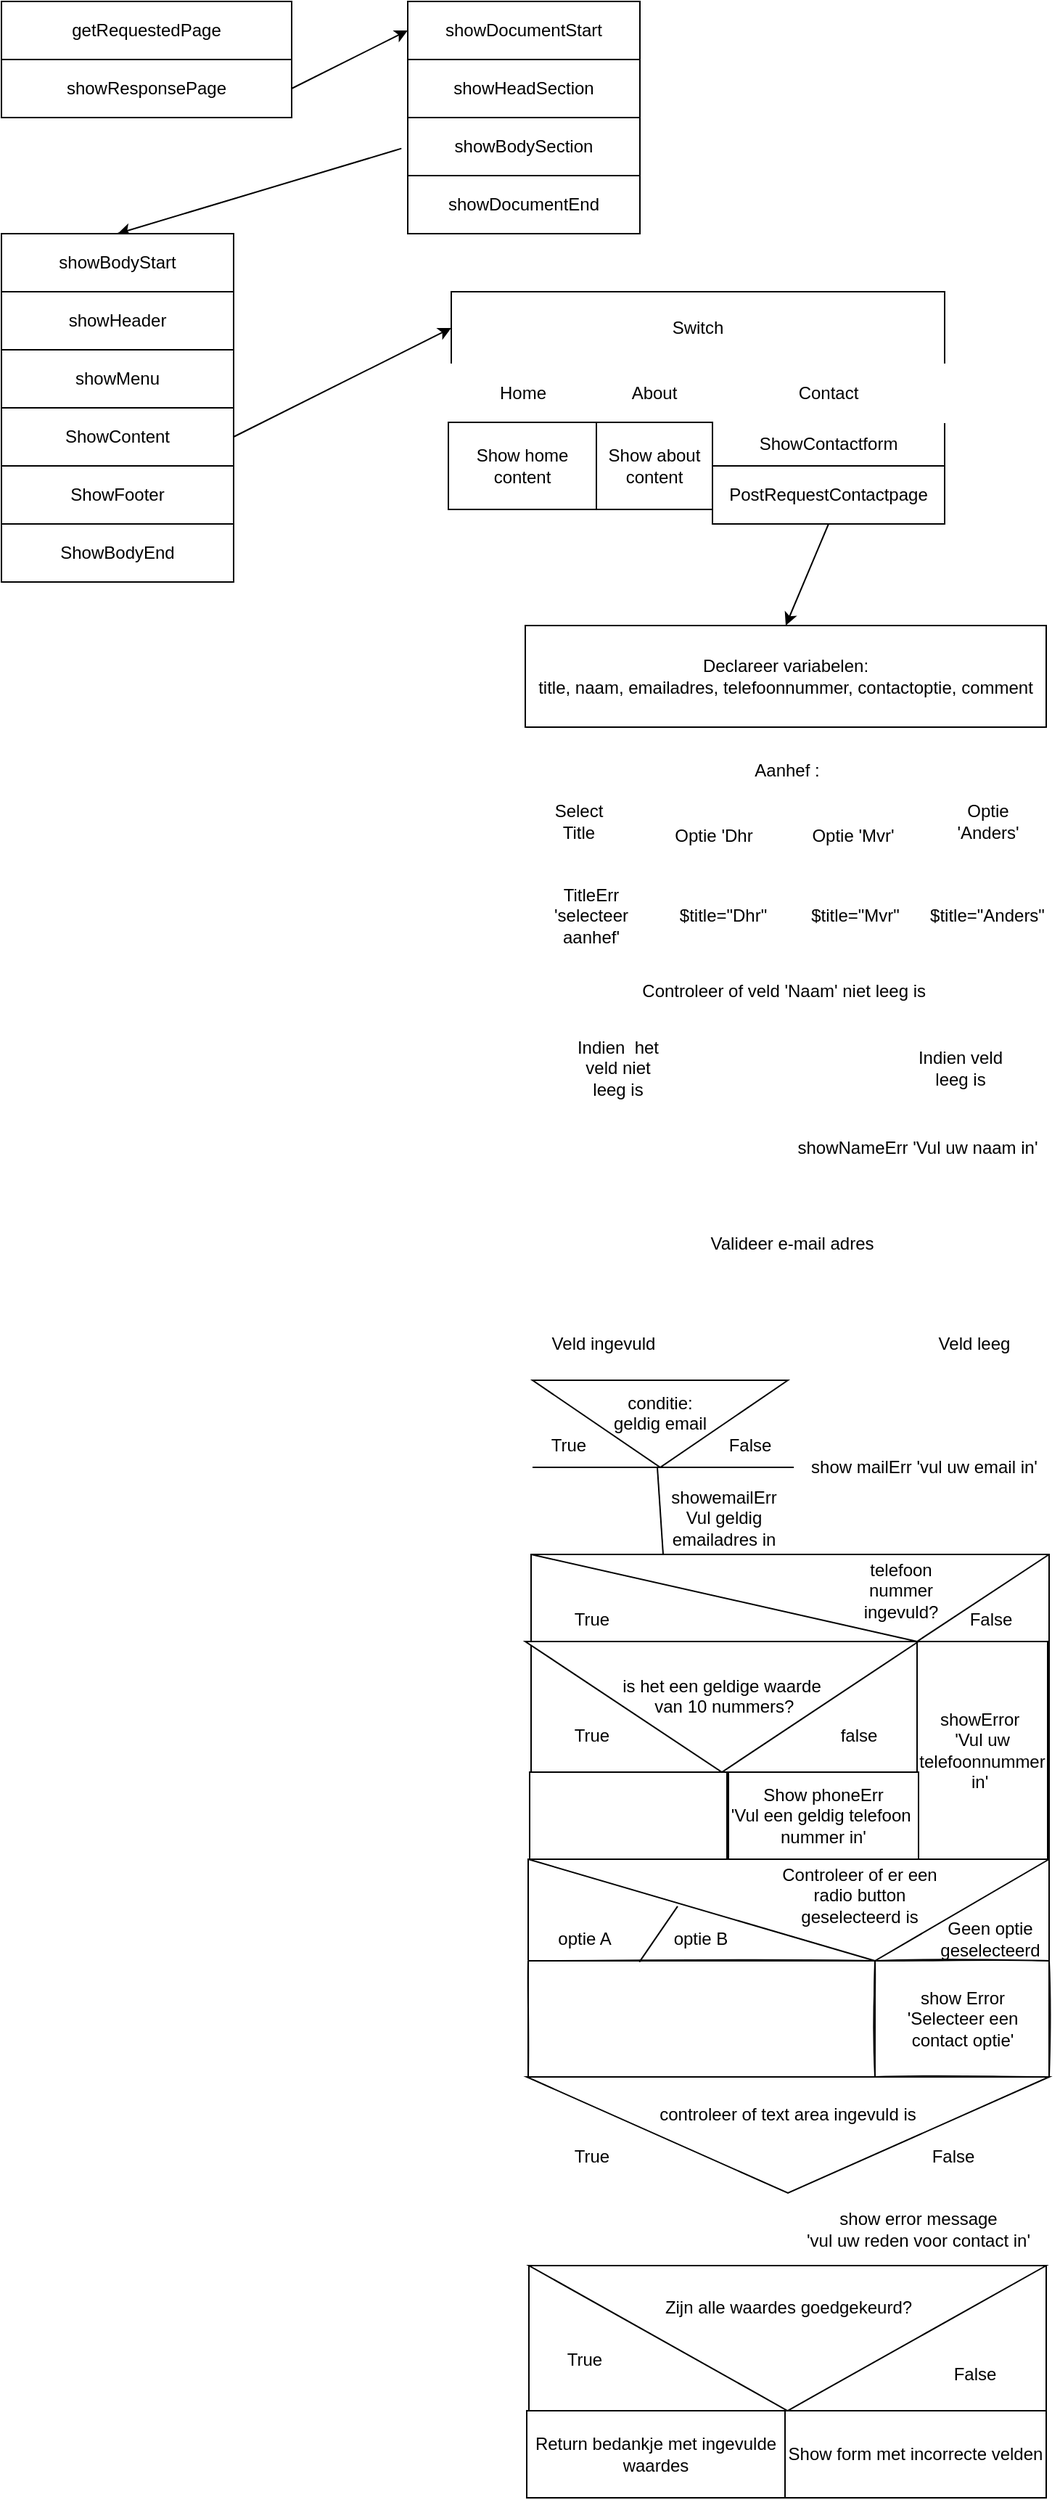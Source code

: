 <mxfile>
    <diagram id="DZi1uJbbmgiSh4G_eWgV" name="Page-1">
        <mxGraphModel dx="832" dy="576" grid="1" gridSize="10" guides="1" tooltips="1" connect="1" arrows="1" fold="1" page="1" pageScale="1" pageWidth="850" pageHeight="1100" math="0" shadow="0">
            <root>
                <mxCell id="0"/>
                <mxCell id="1" parent="0"/>
                <mxCell id="2" value="getRequestedPage" style="rounded=0;whiteSpace=wrap;html=1;" parent="1" vertex="1">
                    <mxGeometry x="40" y="40" width="200" height="40" as="geometry"/>
                </mxCell>
                <mxCell id="3" value="showResponsePage" style="rounded=0;whiteSpace=wrap;html=1;" parent="1" vertex="1">
                    <mxGeometry x="40" y="80" width="200" height="40" as="geometry"/>
                </mxCell>
                <mxCell id="4" value="" style="endArrow=classic;html=1;exitX=1;exitY=0.5;exitDx=0;exitDy=0;entryX=0;entryY=0.5;entryDx=0;entryDy=0;" parent="1" source="3" target="5" edge="1">
                    <mxGeometry width="50" height="50" relative="1" as="geometry">
                        <mxPoint x="360" y="320" as="sourcePoint"/>
                        <mxPoint x="360" y="60" as="targetPoint"/>
                    </mxGeometry>
                </mxCell>
                <mxCell id="5" value="showDocumentStart" style="rounded=0;whiteSpace=wrap;html=1;" parent="1" vertex="1">
                    <mxGeometry x="320" y="40" width="160" height="40" as="geometry"/>
                </mxCell>
                <mxCell id="6" value="showHeadSection" style="rounded=0;whiteSpace=wrap;html=1;" parent="1" vertex="1">
                    <mxGeometry x="320" y="80" width="160" height="40" as="geometry"/>
                </mxCell>
                <mxCell id="7" value="showBodySection" style="rounded=0;whiteSpace=wrap;html=1;" parent="1" vertex="1">
                    <mxGeometry x="320" y="120" width="160" height="40" as="geometry"/>
                </mxCell>
                <mxCell id="8" value="showDocumentEnd" style="rounded=0;whiteSpace=wrap;html=1;" parent="1" vertex="1">
                    <mxGeometry x="320" y="160" width="160" height="40" as="geometry"/>
                </mxCell>
                <mxCell id="9" value="" style="endArrow=classic;html=1;entryX=0.5;entryY=0;entryDx=0;entryDy=0;" parent="1" target="10" edge="1">
                    <mxGeometry width="50" height="50" relative="1" as="geometry">
                        <mxPoint x="120" y="200" as="sourcePoint"/>
                        <mxPoint x="410" y="270" as="targetPoint"/>
                        <Array as="points">
                            <mxPoint x="320" y="140"/>
                        </Array>
                    </mxGeometry>
                </mxCell>
                <mxCell id="10" value="showBodyStart" style="rounded=0;whiteSpace=wrap;html=1;" parent="1" vertex="1">
                    <mxGeometry x="40" y="200" width="160" height="40" as="geometry"/>
                </mxCell>
                <mxCell id="11" value="showHeader" style="rounded=0;whiteSpace=wrap;html=1;" parent="1" vertex="1">
                    <mxGeometry x="40" y="240" width="160" height="40" as="geometry"/>
                </mxCell>
                <mxCell id="12" value="showMenu" style="rounded=0;whiteSpace=wrap;html=1;" parent="1" vertex="1">
                    <mxGeometry x="40" y="280" width="160" height="40" as="geometry"/>
                </mxCell>
                <mxCell id="13" value="ShowContent" style="rounded=0;whiteSpace=wrap;html=1;" parent="1" vertex="1">
                    <mxGeometry x="40" y="320" width="160" height="40" as="geometry"/>
                </mxCell>
                <mxCell id="14" value="ShowFooter" style="rounded=0;whiteSpace=wrap;html=1;" parent="1" vertex="1">
                    <mxGeometry x="40" y="360" width="160" height="40" as="geometry"/>
                </mxCell>
                <mxCell id="15" value="ShowBodyEnd" style="rounded=0;whiteSpace=wrap;html=1;" parent="1" vertex="1">
                    <mxGeometry x="40" y="400" width="160" height="40" as="geometry"/>
                </mxCell>
                <mxCell id="16" value="" style="endArrow=classic;html=1;exitX=1;exitY=0.5;exitDx=0;exitDy=0;entryX=0;entryY=0.5;entryDx=0;entryDy=0;" parent="1" source="13" target="17" edge="1">
                    <mxGeometry width="50" height="50" relative="1" as="geometry">
                        <mxPoint x="360" y="320" as="sourcePoint"/>
                        <mxPoint x="410" y="270" as="targetPoint"/>
                    </mxGeometry>
                </mxCell>
                <mxCell id="17" value="Switch" style="rounded=0;whiteSpace=wrap;html=1;" parent="1" vertex="1">
                    <mxGeometry x="350" y="240" width="340" height="50" as="geometry"/>
                </mxCell>
                <mxCell id="34" value="ShowContactform" style="rounded=0;whiteSpace=wrap;html=1;" parent="1" vertex="1">
                    <mxGeometry x="530" y="330" width="160" height="30" as="geometry"/>
                </mxCell>
                <mxCell id="35" value="PostRequestContactpage" style="rounded=0;whiteSpace=wrap;html=1;" parent="1" vertex="1">
                    <mxGeometry x="530" y="360" width="160" height="40" as="geometry"/>
                </mxCell>
                <mxCell id="36" value="" style="endArrow=classic;html=1;exitX=0.5;exitY=1;exitDx=0;exitDy=0;entryX=0.5;entryY=0;entryDx=0;entryDy=0;" parent="1" source="35" target="206" edge="1">
                    <mxGeometry width="50" height="50" relative="1" as="geometry">
                        <mxPoint x="641.25" y="461" as="sourcePoint"/>
                        <mxPoint x="520" y="460" as="targetPoint"/>
                    </mxGeometry>
                </mxCell>
                <mxCell id="75" value="" style="html=1;labelBorderColor=default;align=center;verticalAlign=middle;whiteSpace=wrap;strokeColor=#FFFFFF;" parent="1" vertex="1">
                    <mxGeometry x="404" y="540" width="360" height="100" as="geometry"/>
                </mxCell>
                <mxCell id="77" value="Optie 'Dhr" style="text;strokeColor=#FFFFFF;align=center;fillColor=none;html=1;verticalAlign=middle;whiteSpace=wrap;rounded=0;labelBorderColor=none;opacity=0;" parent="1" vertex="1">
                    <mxGeometry x="501" y="600" width="60" height="30" as="geometry"/>
                </mxCell>
                <mxCell id="78" value="Optie 'Mvr'" style="text;strokeColor=#FFFFFF;align=center;fillColor=none;html=1;verticalAlign=middle;whiteSpace=wrap;rounded=0;labelBorderColor=none;opacity=0;" parent="1" vertex="1">
                    <mxGeometry x="597" y="600" width="60" height="30" as="geometry"/>
                </mxCell>
                <mxCell id="79" value="" style="edgeStyle=none;html=1;strokeColor=#FFFFFF;" parent="1" target="82" edge="1">
                    <mxGeometry relative="1" as="geometry">
                        <mxPoint x="581.312" y="700" as="sourcePoint"/>
                    </mxGeometry>
                </mxCell>
                <mxCell id="81" value="" style="rounded=0;whiteSpace=wrap;html=1;labelBorderColor=default;strokeColor=#FFFFFF;" parent="1" vertex="1">
                    <mxGeometry x="401" y="700" width="361" height="100" as="geometry"/>
                </mxCell>
                <mxCell id="82" value="&lt;font style=&quot;font-size: 12px;&quot;&gt;Controleer of veld&lt;/font&gt;&amp;nbsp;'Naam' niet leeg is&amp;nbsp;&lt;br&gt;" style="triangle;whiteSpace=wrap;html=1;labelBorderColor=none;strokeColor=#FFFFFF;direction=south;spacingTop=-57;" parent="1" vertex="1">
                    <mxGeometry x="401" y="700" width="360" height="100" as="geometry"/>
                </mxCell>
                <mxCell id="83" value="Indien&amp;nbsp; het veld niet leeg is" style="text;strokeColor=#FFFFFF;align=center;fillColor=none;html=1;verticalAlign=middle;whiteSpace=wrap;rounded=0;labelBorderColor=none;fontSize=12;opacity=0;" parent="1" vertex="1">
                    <mxGeometry x="429" y="757.5" width="72" height="35" as="geometry"/>
                </mxCell>
                <mxCell id="84" value="Indien veld leeg is" style="text;strokeColor=#FFFFFF;align=center;fillColor=none;html=1;verticalAlign=middle;whiteSpace=wrap;rounded=0;labelBorderColor=none;fontSize=12;opacity=0;" parent="1" vertex="1">
                    <mxGeometry x="661" y="750" width="80" height="50" as="geometry"/>
                </mxCell>
                <mxCell id="85" value="" style="rounded=0;whiteSpace=wrap;html=1;labelBorderColor=none;strokeColor=#FFFFFF;fontSize=12;" parent="1" vertex="1">
                    <mxGeometry x="401" y="800" width="181" height="60" as="geometry"/>
                </mxCell>
                <mxCell id="87" value="" style="rounded=0;whiteSpace=wrap;html=1;labelBorderColor=default;strokeColor=#FFFFFF;fontSize=12;" parent="1" vertex="1">
                    <mxGeometry x="407" y="860" width="361" height="130" as="geometry"/>
                </mxCell>
                <mxCell id="88" value="Valideer e-mail adres" style="triangle;whiteSpace=wrap;html=1;labelBorderColor=none;strokeColor=#FFFFFF;fontSize=12;direction=south;spacingTop=-59;" parent="1" vertex="1">
                    <mxGeometry x="405" y="860" width="360" height="130" as="geometry"/>
                </mxCell>
                <mxCell id="89" value="Veld ingevuld" style="text;strokeColor=#FFFFFF;align=center;fillColor=none;html=1;verticalAlign=middle;whiteSpace=wrap;rounded=0;labelBorderColor=none;fontSize=12;opacity=0;" parent="1" vertex="1">
                    <mxGeometry x="406" y="940" width="98" height="50" as="geometry"/>
                </mxCell>
                <mxCell id="90" value="Veld leeg" style="text;strokeColor=#FFFFFF;align=center;fillColor=none;html=1;verticalAlign=middle;whiteSpace=wrap;rounded=0;labelBorderColor=none;fontSize=12;opacity=0;" parent="1" vertex="1">
                    <mxGeometry x="654" y="940" width="113" height="50" as="geometry"/>
                </mxCell>
                <mxCell id="91" value="" style="rounded=0;whiteSpace=wrap;html=1;labelBorderColor=none;strokeColor=#FFFFFF;fontSize=12;" parent="1" vertex="1">
                    <mxGeometry x="406" y="990" width="180" height="120" as="geometry"/>
                </mxCell>
                <mxCell id="92" value="show mailErr 'vul uw email in'" style="rounded=0;whiteSpace=wrap;html=1;labelBorderColor=none;strokeColor=#FFFFFF;fontSize=12;" parent="1" vertex="1">
                    <mxGeometry x="586" y="990" width="180" height="120" as="geometry"/>
                </mxCell>
                <mxCell id="95" value="Bevat 10 getallen" style="text;strokeColor=#FFFFFF;align=center;fillColor=none;html=1;verticalAlign=middle;whiteSpace=wrap;rounded=0;labelBorderColor=none;fontSize=12;opacity=0;" parent="1" vertex="1">
                    <mxGeometry x="405" y="1290" width="60" height="30" as="geometry"/>
                </mxCell>
                <mxCell id="104" value="" style="rounded=0;whiteSpace=wrap;html=1;labelBorderColor=none;strokeColor=#FFFFFF;fontSize=12;" parent="1" vertex="1">
                    <mxGeometry x="403" y="1470" width="360" height="80" as="geometry"/>
                </mxCell>
                <mxCell id="105" value="" style="rounded=0;whiteSpace=wrap;html=1;labelBorderColor=none;strokeColor=#FFFFFF;fontSize=12;" parent="1" vertex="1">
                    <mxGeometry x="403" y="1550" width="360" height="50" as="geometry"/>
                </mxCell>
                <mxCell id="107" value="" style="rounded=0;whiteSpace=wrap;html=1;strokeColor=#FFFFFF;" parent="1" vertex="1">
                    <mxGeometry x="403" y="1550" width="179" height="50" as="geometry"/>
                </mxCell>
                <mxCell id="117" value="Aanhef :" style="triangle;whiteSpace=wrap;html=1;strokeColor=#FFFFFF;direction=south;" parent="1" vertex="1">
                    <mxGeometry x="404" y="540" width="355" height="60" as="geometry"/>
                </mxCell>
                <mxCell id="122" value="" style="endArrow=none;html=1;strokeColor=#FFFFFF;entryX=0.5;entryY=1;entryDx=0;entryDy=0;" parent="1" target="117" edge="1">
                    <mxGeometry width="50" height="50" relative="1" as="geometry">
                        <mxPoint x="492" y="640" as="sourcePoint"/>
                        <mxPoint x="622" y="670" as="targetPoint"/>
                    </mxGeometry>
                </mxCell>
                <mxCell id="123" value="" style="endArrow=none;html=1;strokeColor=#FFFFFF;entryX=1;entryY=0.5;entryDx=0;entryDy=0;" parent="1" target="117" edge="1">
                    <mxGeometry width="50" height="50" relative="1" as="geometry">
                        <mxPoint x="582" y="640" as="sourcePoint"/>
                        <mxPoint x="622" y="670" as="targetPoint"/>
                    </mxGeometry>
                </mxCell>
                <mxCell id="124" value="" style="endArrow=none;html=1;strokeColor=#FFFFFF;entryX=0.5;entryY=0;entryDx=0;entryDy=0;exitX=0.75;exitY=1;exitDx=0;exitDy=0;" parent="1" source="75" target="117" edge="1">
                    <mxGeometry width="50" height="50" relative="1" as="geometry">
                        <mxPoint x="572" y="720" as="sourcePoint"/>
                        <mxPoint x="622" y="670" as="targetPoint"/>
                    </mxGeometry>
                </mxCell>
                <mxCell id="125" value="TitleErr&lt;br&gt;'selecteer aanhef'" style="rounded=0;whiteSpace=wrap;html=1;strokeColor=#FFFFFF;" parent="1" vertex="1">
                    <mxGeometry x="401" y="640" width="91" height="60" as="geometry"/>
                </mxCell>
                <mxCell id="126" value="$title=&quot;Dhr&quot;" style="rounded=0;whiteSpace=wrap;html=1;strokeColor=#FFFFFF;" parent="1" vertex="1">
                    <mxGeometry x="492" y="640" width="91" height="60" as="geometry"/>
                </mxCell>
                <mxCell id="127" value="$title=&quot;Mvr&quot;" style="rounded=0;whiteSpace=wrap;html=1;strokeColor=#FFFFFF;" parent="1" vertex="1">
                    <mxGeometry x="583" y="640" width="91" height="60" as="geometry"/>
                </mxCell>
                <mxCell id="128" value="$title=&quot;Anders&quot;" style="rounded=0;whiteSpace=wrap;html=1;strokeColor=#FFFFFF;" parent="1" vertex="1">
                    <mxGeometry x="674" y="640" width="91" height="60" as="geometry"/>
                </mxCell>
                <mxCell id="129" value="Select&lt;br&gt;Title" style="text;strokeColor=none;align=center;fillColor=none;html=1;verticalAlign=middle;whiteSpace=wrap;rounded=0;opacity=0;" parent="1" vertex="1">
                    <mxGeometry x="408" y="590" width="60" height="30" as="geometry"/>
                </mxCell>
                <mxCell id="130" value="Optie&lt;br&gt;'Anders'" style="text;strokeColor=none;align=center;fillColor=none;html=1;verticalAlign=middle;whiteSpace=wrap;rounded=0;opacity=0;" parent="1" vertex="1">
                    <mxGeometry x="689.5" y="590" width="60" height="30" as="geometry"/>
                </mxCell>
                <mxCell id="131" value="showNameErr 'Vul uw naam in'" style="rounded=0;whiteSpace=wrap;html=1;strokeColor=#FFFFFF;" parent="1" vertex="1">
                    <mxGeometry x="581" y="800" width="181" height="60" as="geometry"/>
                </mxCell>
                <mxCell id="133" value="Home" style="rounded=0;whiteSpace=wrap;html=1;strokeColor=#FFFFFF;" parent="1" vertex="1">
                    <mxGeometry x="349" y="290" width="101" height="40" as="geometry"/>
                </mxCell>
                <mxCell id="134" value="About" style="rounded=0;whiteSpace=wrap;html=1;strokeColor=#FFFFFF;" parent="1" vertex="1">
                    <mxGeometry x="450" y="290" width="80" height="40" as="geometry"/>
                </mxCell>
                <mxCell id="135" value="Contact" style="rounded=0;whiteSpace=wrap;html=1;strokeColor=#FFFFFF;" parent="1" vertex="1">
                    <mxGeometry x="530" y="290" width="160" height="40" as="geometry"/>
                </mxCell>
                <mxCell id="139" value="conditie:&lt;br&gt;geldig email&lt;br&gt;&lt;br&gt;" style="triangle;whiteSpace=wrap;html=1;direction=south;" parent="1" vertex="1">
                    <mxGeometry x="406" y="990" width="176" height="60" as="geometry"/>
                </mxCell>
                <mxCell id="144" value="" style="endArrow=none;html=1;exitX=0;exitY=0.5;exitDx=0;exitDy=0;entryX=1;entryY=0.5;entryDx=0;entryDy=0;" parent="1" source="91" target="91" edge="1">
                    <mxGeometry width="50" height="50" relative="1" as="geometry">
                        <mxPoint x="572" y="1000" as="sourcePoint"/>
                        <mxPoint x="622" y="950" as="targetPoint"/>
                    </mxGeometry>
                </mxCell>
                <mxCell id="145" value="True" style="text;strokeColor=none;align=center;fillColor=none;html=1;verticalAlign=middle;whiteSpace=wrap;rounded=0;opacity=0;" parent="1" vertex="1">
                    <mxGeometry x="401" y="1020" width="60" height="30" as="geometry"/>
                </mxCell>
                <mxCell id="146" value="False" style="text;strokeColor=none;align=center;fillColor=none;html=1;verticalAlign=middle;whiteSpace=wrap;rounded=0;opacity=0;" parent="1" vertex="1">
                    <mxGeometry x="526" y="1020" width="60" height="30" as="geometry"/>
                </mxCell>
                <mxCell id="148" value="" style="endArrow=none;html=1;entryX=0.5;entryY=1;entryDx=0;entryDy=0;" parent="1" target="91" edge="1">
                    <mxGeometry width="50" height="50" relative="1" as="geometry">
                        <mxPoint x="492" y="1050" as="sourcePoint"/>
                        <mxPoint x="492" y="1090" as="targetPoint"/>
                    </mxGeometry>
                </mxCell>
                <mxCell id="150" value="showemailErr&lt;br&gt;Vul geldig emailadres in" style="text;strokeColor=none;align=center;fillColor=none;html=1;verticalAlign=middle;whiteSpace=wrap;rounded=0;opacity=0;" parent="1" vertex="1">
                    <mxGeometry x="507.5" y="1070" width="60" height="30" as="geometry"/>
                </mxCell>
                <mxCell id="151" value="" style="rounded=0;whiteSpace=wrap;html=1;" parent="1" vertex="1">
                    <mxGeometry x="405" y="1110" width="357" height="210" as="geometry"/>
                </mxCell>
                <mxCell id="155" value="showError&amp;nbsp;&lt;br&gt;'Vul uw telefoonnummer in'&amp;nbsp;" style="rounded=0;whiteSpace=wrap;html=1;" parent="1" vertex="1">
                    <mxGeometry x="671" y="1170" width="90" height="150" as="geometry"/>
                </mxCell>
                <mxCell id="156" value="True" style="text;strokeColor=none;align=center;fillColor=none;html=1;verticalAlign=middle;whiteSpace=wrap;rounded=0;opacity=0;" parent="1" vertex="1">
                    <mxGeometry x="416.5" y="1140" width="60" height="30" as="geometry"/>
                </mxCell>
                <mxCell id="157" value="False" style="text;strokeColor=none;align=center;fillColor=none;html=1;verticalAlign=middle;whiteSpace=wrap;rounded=0;opacity=0;" parent="1" vertex="1">
                    <mxGeometry x="692" y="1140" width="60" height="30" as="geometry"/>
                </mxCell>
                <mxCell id="158" value="" style="endArrow=none;html=1;exitX=0;exitY=0;exitDx=0;exitDy=0;entryX=0;entryY=0;entryDx=0;entryDy=0;" parent="1" source="151" target="155" edge="1">
                    <mxGeometry width="50" height="50" relative="1" as="geometry">
                        <mxPoint x="552" y="1370" as="sourcePoint"/>
                        <mxPoint x="602" y="1320" as="targetPoint"/>
                    </mxGeometry>
                </mxCell>
                <mxCell id="159" value="" style="endArrow=none;html=1;exitX=0;exitY=0;exitDx=0;exitDy=0;entryX=1;entryY=0;entryDx=0;entryDy=0;" parent="1" source="155" target="151" edge="1">
                    <mxGeometry width="50" height="50" relative="1" as="geometry">
                        <mxPoint x="552" y="1370" as="sourcePoint"/>
                        <mxPoint x="602" y="1320" as="targetPoint"/>
                    </mxGeometry>
                </mxCell>
                <mxCell id="160" value="telefoon nummer ingevuld?" style="text;strokeColor=none;align=center;fillColor=none;html=1;verticalAlign=middle;whiteSpace=wrap;rounded=0;opacity=0;" parent="1" vertex="1">
                    <mxGeometry x="629.5" y="1120" width="60" height="30" as="geometry"/>
                </mxCell>
                <mxCell id="163" value="is het een geldige waarde&lt;br&gt;&amp;nbsp;van 10 nummers?&lt;br&gt;&lt;br&gt;" style="triangle;whiteSpace=wrap;html=1;direction=south;" parent="1" vertex="1">
                    <mxGeometry x="401" y="1170" width="271" height="90" as="geometry"/>
                </mxCell>
                <mxCell id="167" value="false" style="text;strokeColor=none;align=center;fillColor=none;html=1;verticalAlign=middle;whiteSpace=wrap;rounded=0;opacity=0;" parent="1" vertex="1">
                    <mxGeometry x="601" y="1220" width="60" height="30" as="geometry"/>
                </mxCell>
                <mxCell id="168" value="True" style="text;strokeColor=none;align=center;fillColor=none;html=1;verticalAlign=middle;whiteSpace=wrap;rounded=0;opacity=0;" parent="1" vertex="1">
                    <mxGeometry x="416.5" y="1220" width="60" height="30" as="geometry"/>
                </mxCell>
                <mxCell id="170" value="" style="rounded=0;whiteSpace=wrap;html=1;" parent="1" vertex="1">
                    <mxGeometry x="404" y="1260" width="136" height="60" as="geometry"/>
                </mxCell>
                <mxCell id="181" value="Show phoneErr&lt;br&gt;'Vul een geldig telefoon&amp;nbsp;&lt;br&gt;nummer in'" style="rounded=0;whiteSpace=wrap;html=1;" parent="1" vertex="1">
                    <mxGeometry x="541" y="1260" width="131" height="60" as="geometry"/>
                </mxCell>
                <mxCell id="182" value="" style="rounded=0;whiteSpace=wrap;html=1;" parent="1" vertex="1">
                    <mxGeometry x="403" y="1320" width="359" height="150" as="geometry"/>
                </mxCell>
                <mxCell id="188" value="" style="rounded=0;whiteSpace=wrap;html=1;sketch=1;" parent="1" vertex="1">
                    <mxGeometry x="403" y="1390" width="239" height="80" as="geometry"/>
                </mxCell>
                <mxCell id="189" value="" style="rounded=0;whiteSpace=wrap;html=1;sketch=1;" parent="1" vertex="1">
                    <mxGeometry x="642" y="1390" width="120" height="80" as="geometry"/>
                </mxCell>
                <mxCell id="190" value="" style="endArrow=none;html=1;entryX=1;entryY=0;entryDx=0;entryDy=0;exitX=0;exitY=0;exitDx=0;exitDy=0;" parent="1" source="189" target="182" edge="1">
                    <mxGeometry width="50" height="50" relative="1" as="geometry">
                        <mxPoint x="652" y="1340" as="sourcePoint"/>
                        <mxPoint x="702" y="1290" as="targetPoint"/>
                    </mxGeometry>
                </mxCell>
                <mxCell id="191" value="" style="endArrow=none;html=1;exitX=0;exitY=0;exitDx=0;exitDy=0;entryX=0;entryY=0;entryDx=0;entryDy=0;" parent="1" source="182" target="189" edge="1">
                    <mxGeometry width="50" height="50" relative="1" as="geometry">
                        <mxPoint x="652" y="1340" as="sourcePoint"/>
                        <mxPoint x="702" y="1290" as="targetPoint"/>
                    </mxGeometry>
                </mxCell>
                <mxCell id="192" value="Controleer of er een radio button geselecteerd is" style="text;html=1;strokeColor=none;fillColor=none;align=center;verticalAlign=middle;whiteSpace=wrap;rounded=0;sketch=1;opacity=0;" parent="1" vertex="1">
                    <mxGeometry x="570.5" y="1330" width="121" height="30" as="geometry"/>
                </mxCell>
                <mxCell id="193" value="optie A" style="text;html=1;strokeColor=none;fillColor=none;align=center;verticalAlign=middle;whiteSpace=wrap;rounded=0;sketch=1;opacity=0;" parent="1" vertex="1">
                    <mxGeometry x="412" y="1360" width="60" height="30" as="geometry"/>
                </mxCell>
                <mxCell id="194" value="optie B" style="text;html=1;strokeColor=none;fillColor=none;align=center;verticalAlign=middle;whiteSpace=wrap;rounded=0;sketch=1;opacity=0;" parent="1" vertex="1">
                    <mxGeometry x="492" y="1360" width="60" height="30" as="geometry"/>
                </mxCell>
                <mxCell id="195" value="" style="endArrow=none;html=1;exitX=1.127;exitY=1.027;exitDx=0;exitDy=0;exitPerimeter=0;entryX=0.233;entryY=-0.253;entryDx=0;entryDy=0;entryPerimeter=0;" parent="1" source="193" target="194" edge="1">
                    <mxGeometry width="50" height="50" relative="1" as="geometry">
                        <mxPoint x="652" y="1310" as="sourcePoint"/>
                        <mxPoint x="492" y="1340" as="targetPoint"/>
                    </mxGeometry>
                </mxCell>
                <mxCell id="196" value="Geen optie geselecteerd" style="text;html=1;strokeColor=none;fillColor=none;align=center;verticalAlign=middle;whiteSpace=wrap;rounded=0;sketch=1;opacity=0;" parent="1" vertex="1">
                    <mxGeometry x="681" y="1360" width="81" height="30" as="geometry"/>
                </mxCell>
                <mxCell id="197" value="show Error&lt;br&gt;'Selecteer een &lt;br&gt;contact optie'" style="text;html=1;strokeColor=none;fillColor=none;align=center;verticalAlign=middle;whiteSpace=wrap;rounded=0;sketch=1;opacity=0;" parent="1" vertex="1">
                    <mxGeometry x="643" y="1415" width="119" height="30" as="geometry"/>
                </mxCell>
                <mxCell id="198" value="controleer of text area ingevuld is&lt;br&gt;&lt;br&gt;&lt;br&gt;" style="triangle;whiteSpace=wrap;html=1;direction=south;" parent="1" vertex="1">
                    <mxGeometry x="402" y="1470" width="360" height="80" as="geometry"/>
                </mxCell>
                <mxCell id="199" value="True" style="text;html=1;strokeColor=none;fillColor=none;align=center;verticalAlign=middle;whiteSpace=wrap;rounded=0;sketch=1;opacity=0;" parent="1" vertex="1">
                    <mxGeometry x="416.5" y="1510" width="60" height="30" as="geometry"/>
                </mxCell>
                <mxCell id="200" value="False" style="text;html=1;strokeColor=none;fillColor=none;align=center;verticalAlign=middle;whiteSpace=wrap;rounded=0;sketch=1;opacity=0;" parent="1" vertex="1">
                    <mxGeometry x="665.75" y="1510" width="60" height="30" as="geometry"/>
                </mxCell>
                <mxCell id="201" value="show error message&lt;br&gt;'vul uw reden voor contact in'" style="text;html=1;strokeColor=none;fillColor=none;align=center;verticalAlign=middle;whiteSpace=wrap;rounded=0;sketch=1;opacity=0;" parent="1" vertex="1">
                    <mxGeometry x="586.5" y="1560" width="170" height="30" as="geometry"/>
                </mxCell>
                <mxCell id="206" value="Declareer variabelen:&lt;br&gt;title, naam, emailadres, telefoonnummer, contactoptie, comment" style="rounded=0;whiteSpace=wrap;html=1;" parent="1" vertex="1">
                    <mxGeometry x="401" y="470" width="359" height="70" as="geometry"/>
                </mxCell>
                <mxCell id="207" value="" style="rounded=0;whiteSpace=wrap;html=1;" vertex="1" parent="1">
                    <mxGeometry x="403.5" y="1600" width="356.5" height="100" as="geometry"/>
                </mxCell>
                <mxCell id="209" value="Zijn alle waardes goedgekeurd?&lt;br&gt;&lt;br&gt;&lt;br&gt;&lt;br&gt;" style="triangle;whiteSpace=wrap;html=1;direction=south;" vertex="1" parent="1">
                    <mxGeometry x="403.5" y="1600" width="356.5" height="100" as="geometry"/>
                </mxCell>
                <mxCell id="210" value="True" style="text;strokeColor=none;align=center;fillColor=none;html=1;verticalAlign=middle;whiteSpace=wrap;rounded=0;opacity=0;" vertex="1" parent="1">
                    <mxGeometry x="412" y="1650" width="60" height="30" as="geometry"/>
                </mxCell>
                <mxCell id="211" value="False" style="text;strokeColor=none;align=center;fillColor=none;html=1;verticalAlign=middle;whiteSpace=wrap;rounded=0;opacity=0;" vertex="1" parent="1">
                    <mxGeometry x="680.5" y="1660" width="60" height="30" as="geometry"/>
                </mxCell>
                <mxCell id="212" value="Return bedankje met ingevulde waardes&lt;br&gt;" style="rounded=0;whiteSpace=wrap;html=1;" vertex="1" parent="1">
                    <mxGeometry x="402" y="1700" width="178" height="60" as="geometry"/>
                </mxCell>
                <mxCell id="213" value="Show form met incorrecte velden" style="rounded=0;whiteSpace=wrap;html=1;" vertex="1" parent="1">
                    <mxGeometry x="580" y="1700" width="180" height="60" as="geometry"/>
                </mxCell>
                <mxCell id="214" value="Show home content" style="rounded=0;whiteSpace=wrap;html=1;" vertex="1" parent="1">
                    <mxGeometry x="348" y="330" width="102" height="60" as="geometry"/>
                </mxCell>
                <mxCell id="215" value="Show about content" style="rounded=0;whiteSpace=wrap;html=1;" vertex="1" parent="1">
                    <mxGeometry x="450" y="330" width="80" height="60" as="geometry"/>
                </mxCell>
            </root>
        </mxGraphModel>
    </diagram>
</mxfile>